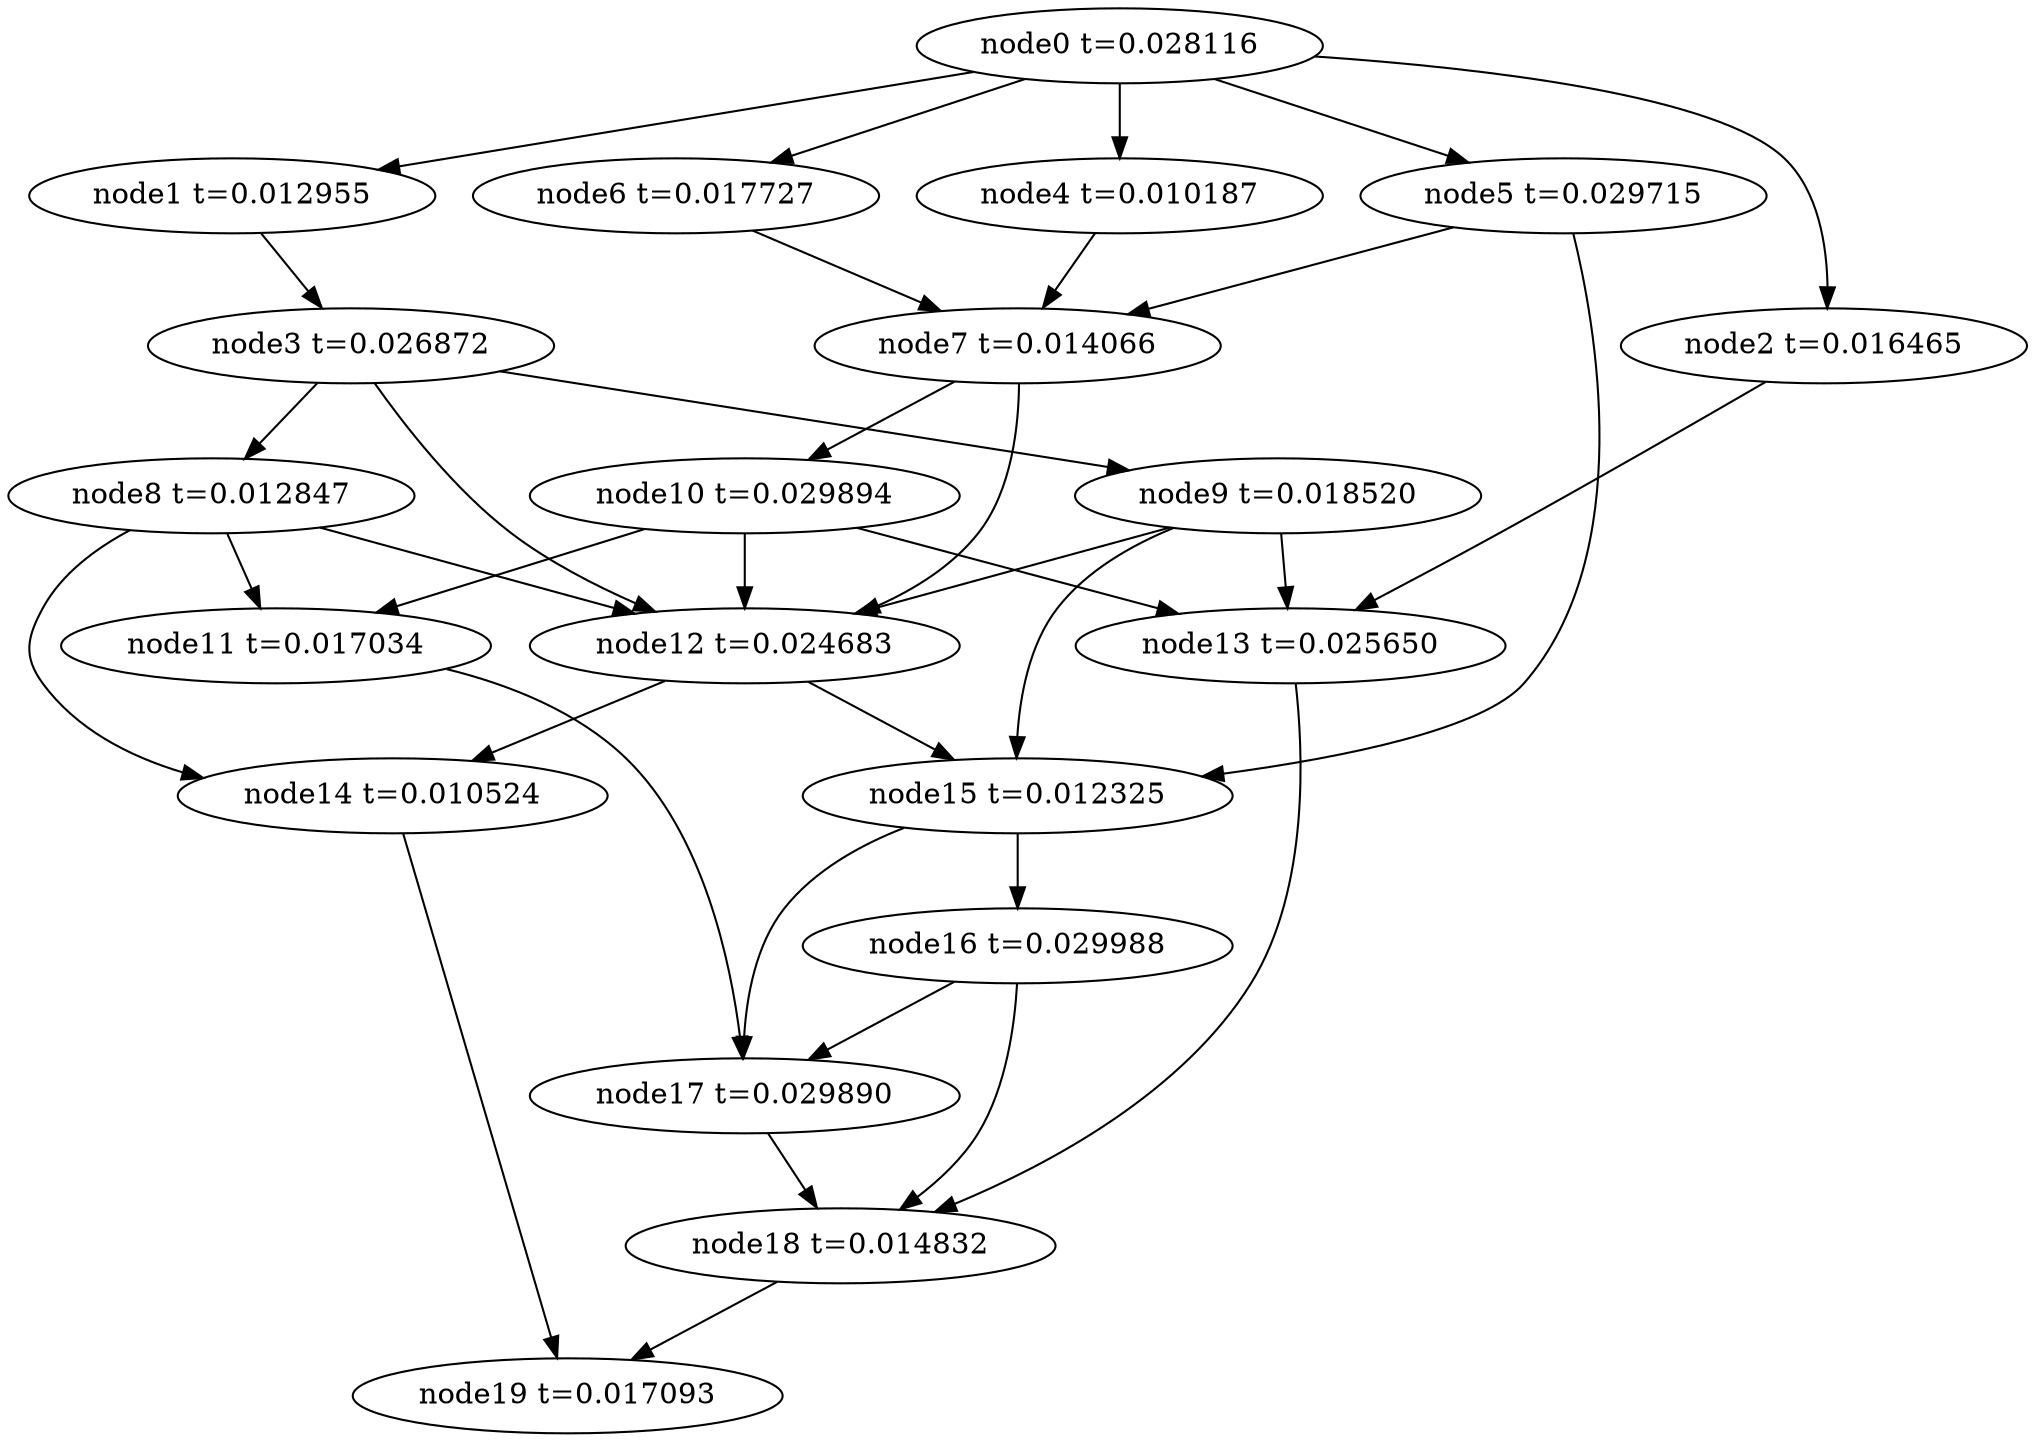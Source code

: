 digraph g{
	node19[label="node19 t=0.017093"]
	node18 -> node19
	node18[label="node18 t=0.014832"];
	node17 -> node18
	node17[label="node17 t=0.029890"];
	node16 -> node18
	node16 -> node17
	node16[label="node16 t=0.029988"];
	node15 -> node17
	node15 -> node16
	node15[label="node15 t=0.012325"];
	node14 -> node19
	node14[label="node14 t=0.010524"];
	node13 -> node18
	node13[label="node13 t=0.025650"];
	node12 -> node15
	node12 -> node14
	node12[label="node12 t=0.024683"];
	node11 -> node17
	node11[label="node11 t=0.017034"];
	node10 -> node13
	node10 -> node12
	node10 -> node11
	node10[label="node10 t=0.029894"];
	node9 -> node15
	node9 -> node13
	node9 -> node12
	node9[label="node9 t=0.018520"];
	node8 -> node14
	node8 -> node12
	node8 -> node11
	node8[label="node8 t=0.012847"];
	node7 -> node12
	node7 -> node10
	node7[label="node7 t=0.014066"];
	node6 -> node7
	node6[label="node6 t=0.017727"];
	node5 -> node15
	node5 -> node7
	node5[label="node5 t=0.029715"];
	node4 -> node7
	node4[label="node4 t=0.010187"];
	node3 -> node12
	node3 -> node9
	node3 -> node8
	node3[label="node3 t=0.026872"];
	node2 -> node13
	node2[label="node2 t=0.016465"];
	node1 -> node3
	node1[label="node1 t=0.012955"];
	node0 -> node6
	node0 -> node5
	node0 -> node4
	node0 -> node2
	node0 -> node1
	node0[label="node0 t=0.028116"];
}
